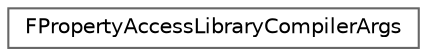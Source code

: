 digraph "Graphical Class Hierarchy"
{
 // INTERACTIVE_SVG=YES
 // LATEX_PDF_SIZE
  bgcolor="transparent";
  edge [fontname=Helvetica,fontsize=10,labelfontname=Helvetica,labelfontsize=10];
  node [fontname=Helvetica,fontsize=10,shape=box,height=0.2,width=0.4];
  rankdir="LR";
  Node0 [id="Node000000",label="FPropertyAccessLibraryCompilerArgs",height=0.2,width=0.4,color="grey40", fillcolor="white", style="filled",URL="$de/d92/structFPropertyAccessLibraryCompilerArgs.html",tooltip=" "];
}
